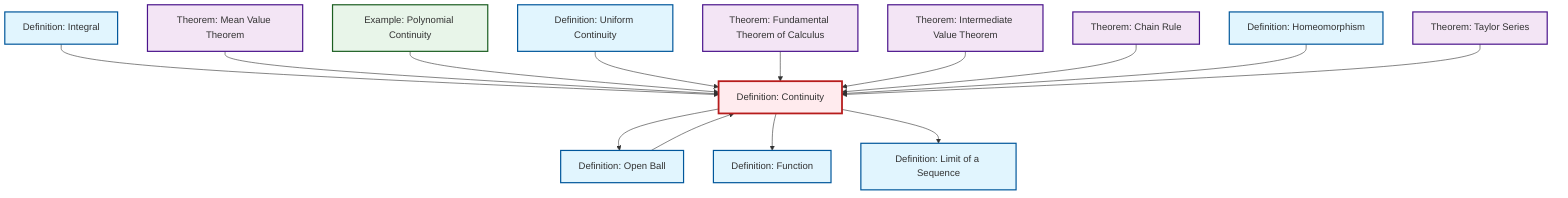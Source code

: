 graph TD
    classDef definition fill:#e1f5fe,stroke:#01579b,stroke-width:2px
    classDef theorem fill:#f3e5f5,stroke:#4a148c,stroke-width:2px
    classDef axiom fill:#fff3e0,stroke:#e65100,stroke-width:2px
    classDef example fill:#e8f5e9,stroke:#1b5e20,stroke-width:2px
    classDef current fill:#ffebee,stroke:#b71c1c,stroke-width:3px
    def-limit["Definition: Limit of a Sequence"]:::definition
    thm-taylor-series["Theorem: Taylor Series"]:::theorem
    def-continuity["Definition: Continuity"]:::definition
    thm-mean-value["Theorem: Mean Value Theorem"]:::theorem
    thm-intermediate-value["Theorem: Intermediate Value Theorem"]:::theorem
    def-integral["Definition: Integral"]:::definition
    def-open-ball["Definition: Open Ball"]:::definition
    def-homeomorphism["Definition: Homeomorphism"]:::definition
    thm-chain-rule["Theorem: Chain Rule"]:::theorem
    ex-polynomial-continuity["Example: Polynomial Continuity"]:::example
    thm-fundamental-calculus["Theorem: Fundamental Theorem of Calculus"]:::theorem
    def-uniform-continuity["Definition: Uniform Continuity"]:::definition
    def-function["Definition: Function"]:::definition
    def-integral --> def-continuity
    thm-mean-value --> def-continuity
    def-continuity --> def-open-ball
    def-open-ball --> def-continuity
    ex-polynomial-continuity --> def-continuity
    def-uniform-continuity --> def-continuity
    def-continuity --> def-function
    def-continuity --> def-limit
    thm-fundamental-calculus --> def-continuity
    thm-intermediate-value --> def-continuity
    thm-chain-rule --> def-continuity
    def-homeomorphism --> def-continuity
    thm-taylor-series --> def-continuity
    class def-continuity current